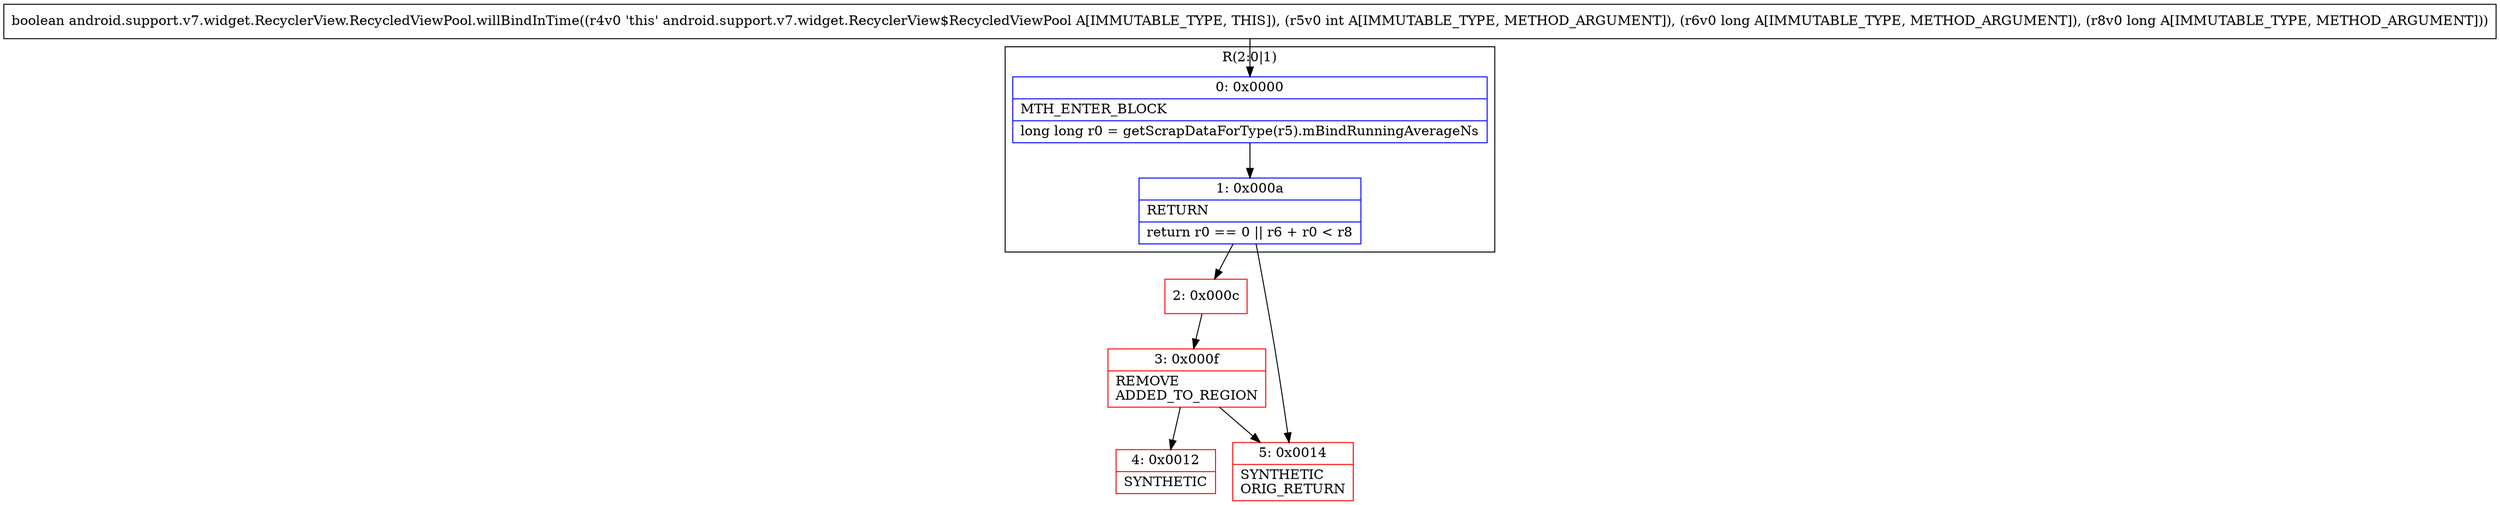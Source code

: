 digraph "CFG forandroid.support.v7.widget.RecyclerView.RecycledViewPool.willBindInTime(IJJ)Z" {
subgraph cluster_Region_209021066 {
label = "R(2:0|1)";
node [shape=record,color=blue];
Node_0 [shape=record,label="{0\:\ 0x0000|MTH_ENTER_BLOCK\l|long long r0 = getScrapDataForType(r5).mBindRunningAverageNs\l}"];
Node_1 [shape=record,label="{1\:\ 0x000a|RETURN\l|return r0 == 0 \|\| r6 + r0 \< r8\l}"];
}
Node_2 [shape=record,color=red,label="{2\:\ 0x000c}"];
Node_3 [shape=record,color=red,label="{3\:\ 0x000f|REMOVE\lADDED_TO_REGION\l}"];
Node_4 [shape=record,color=red,label="{4\:\ 0x0012|SYNTHETIC\l}"];
Node_5 [shape=record,color=red,label="{5\:\ 0x0014|SYNTHETIC\lORIG_RETURN\l}"];
MethodNode[shape=record,label="{boolean android.support.v7.widget.RecyclerView.RecycledViewPool.willBindInTime((r4v0 'this' android.support.v7.widget.RecyclerView$RecycledViewPool A[IMMUTABLE_TYPE, THIS]), (r5v0 int A[IMMUTABLE_TYPE, METHOD_ARGUMENT]), (r6v0 long A[IMMUTABLE_TYPE, METHOD_ARGUMENT]), (r8v0 long A[IMMUTABLE_TYPE, METHOD_ARGUMENT])) }"];
MethodNode -> Node_0;
Node_0 -> Node_1;
Node_1 -> Node_2;
Node_1 -> Node_5;
Node_2 -> Node_3;
Node_3 -> Node_4;
Node_3 -> Node_5;
}

